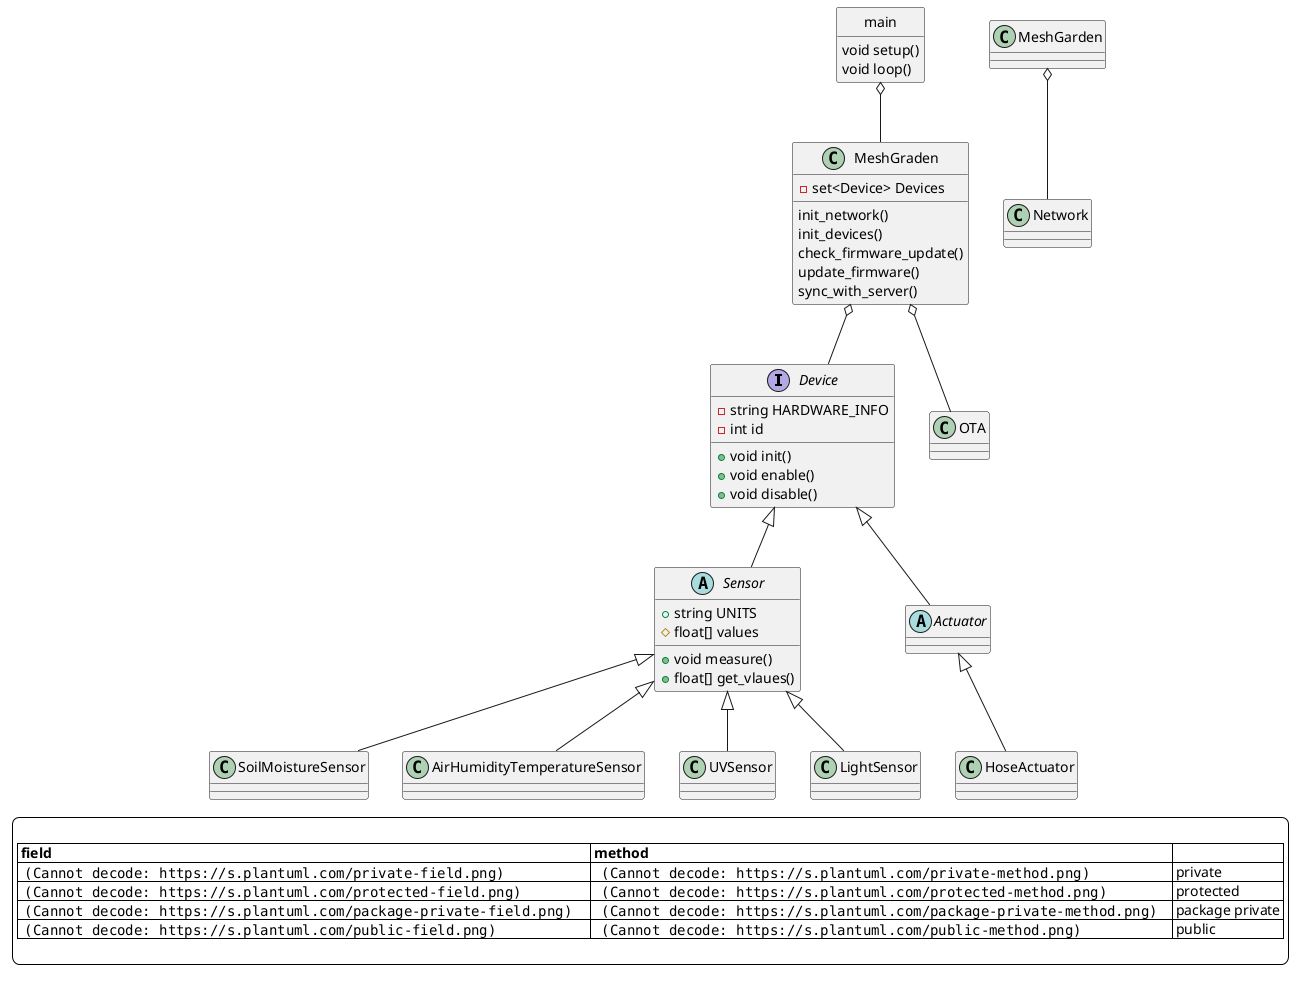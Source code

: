 @startuml

interface Device{
    - string HARDWARE_INFO
    - int id 

    + void init()
    + void enable()
    + void disable()
}

abstract Sensor{
    + string UNITS
    # float[] values

    + void measure()
    + float[] get_vlaues()
}

abstract Actuator{}

class SoilMoistureSensor{}

class AirHumidityTemperatureSensor{}

class UVSensor{}

class LightSensor{}

class HoseActuator{}

class Network{}

class MeshGraden{
    - set<Device> Devices
    
    init_network()
    init_devices()
    check_firmware_update()
    update_firmware()
    sync_with_server()
}

class OTA{}

class main{
    void setup()
    void loop()
}
hide main circle
hide main fields


Device <|-- Sensor
Device <|-- Actuator
Sensor <|-- SoilMoistureSensor
Sensor <|-- AirHumidityTemperatureSensor
Sensor <|-- UVSensor
Sensor <|-- LightSensor
Actuator <|-- HoseActuator

main o-- MeshGraden
MeshGraden o-- OTA
MeshGarden o-- Network
MeshGraden o-- Device



skinparam legendBackgroundColor #ffffff
legend

|= field |= method |=  |
|  <img:https://s.plantuml.com/private-field.png>     |   <img:https://s.plantuml.com/private-method.png>     | private |
|  <img:https://s.plantuml.com/protected-field.png>   |   <img:https://s.plantuml.com/protected-method.png>   | protected |
|  <img:https://s.plantuml.com/package-private-field.png>     |   <img:https://s.plantuml.com/package-private-method.png>    | package private |
|  <img:https://s.plantuml.com/public-field.png>     |   <img:https://s.plantuml.com/public-method.png>     | public |

endlegend

@enduml

